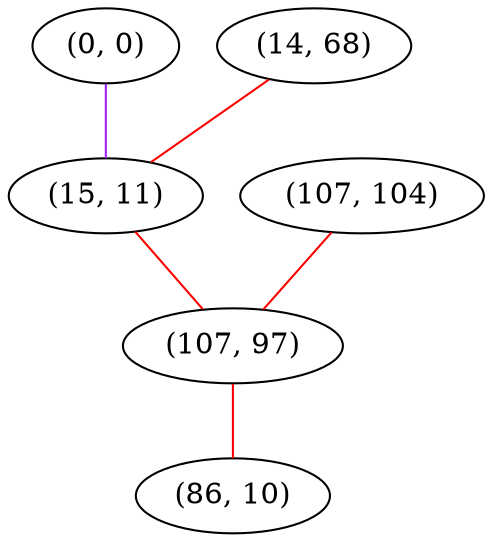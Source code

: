 graph "" {
"(0, 0)";
"(107, 104)";
"(14, 68)";
"(15, 11)";
"(107, 97)";
"(86, 10)";
"(0, 0)" -- "(15, 11)"  [color=purple, key=0, weight=4];
"(107, 104)" -- "(107, 97)"  [color=red, key=0, weight=1];
"(14, 68)" -- "(15, 11)"  [color=red, key=0, weight=1];
"(15, 11)" -- "(107, 97)"  [color=red, key=0, weight=1];
"(107, 97)" -- "(86, 10)"  [color=red, key=0, weight=1];
}
